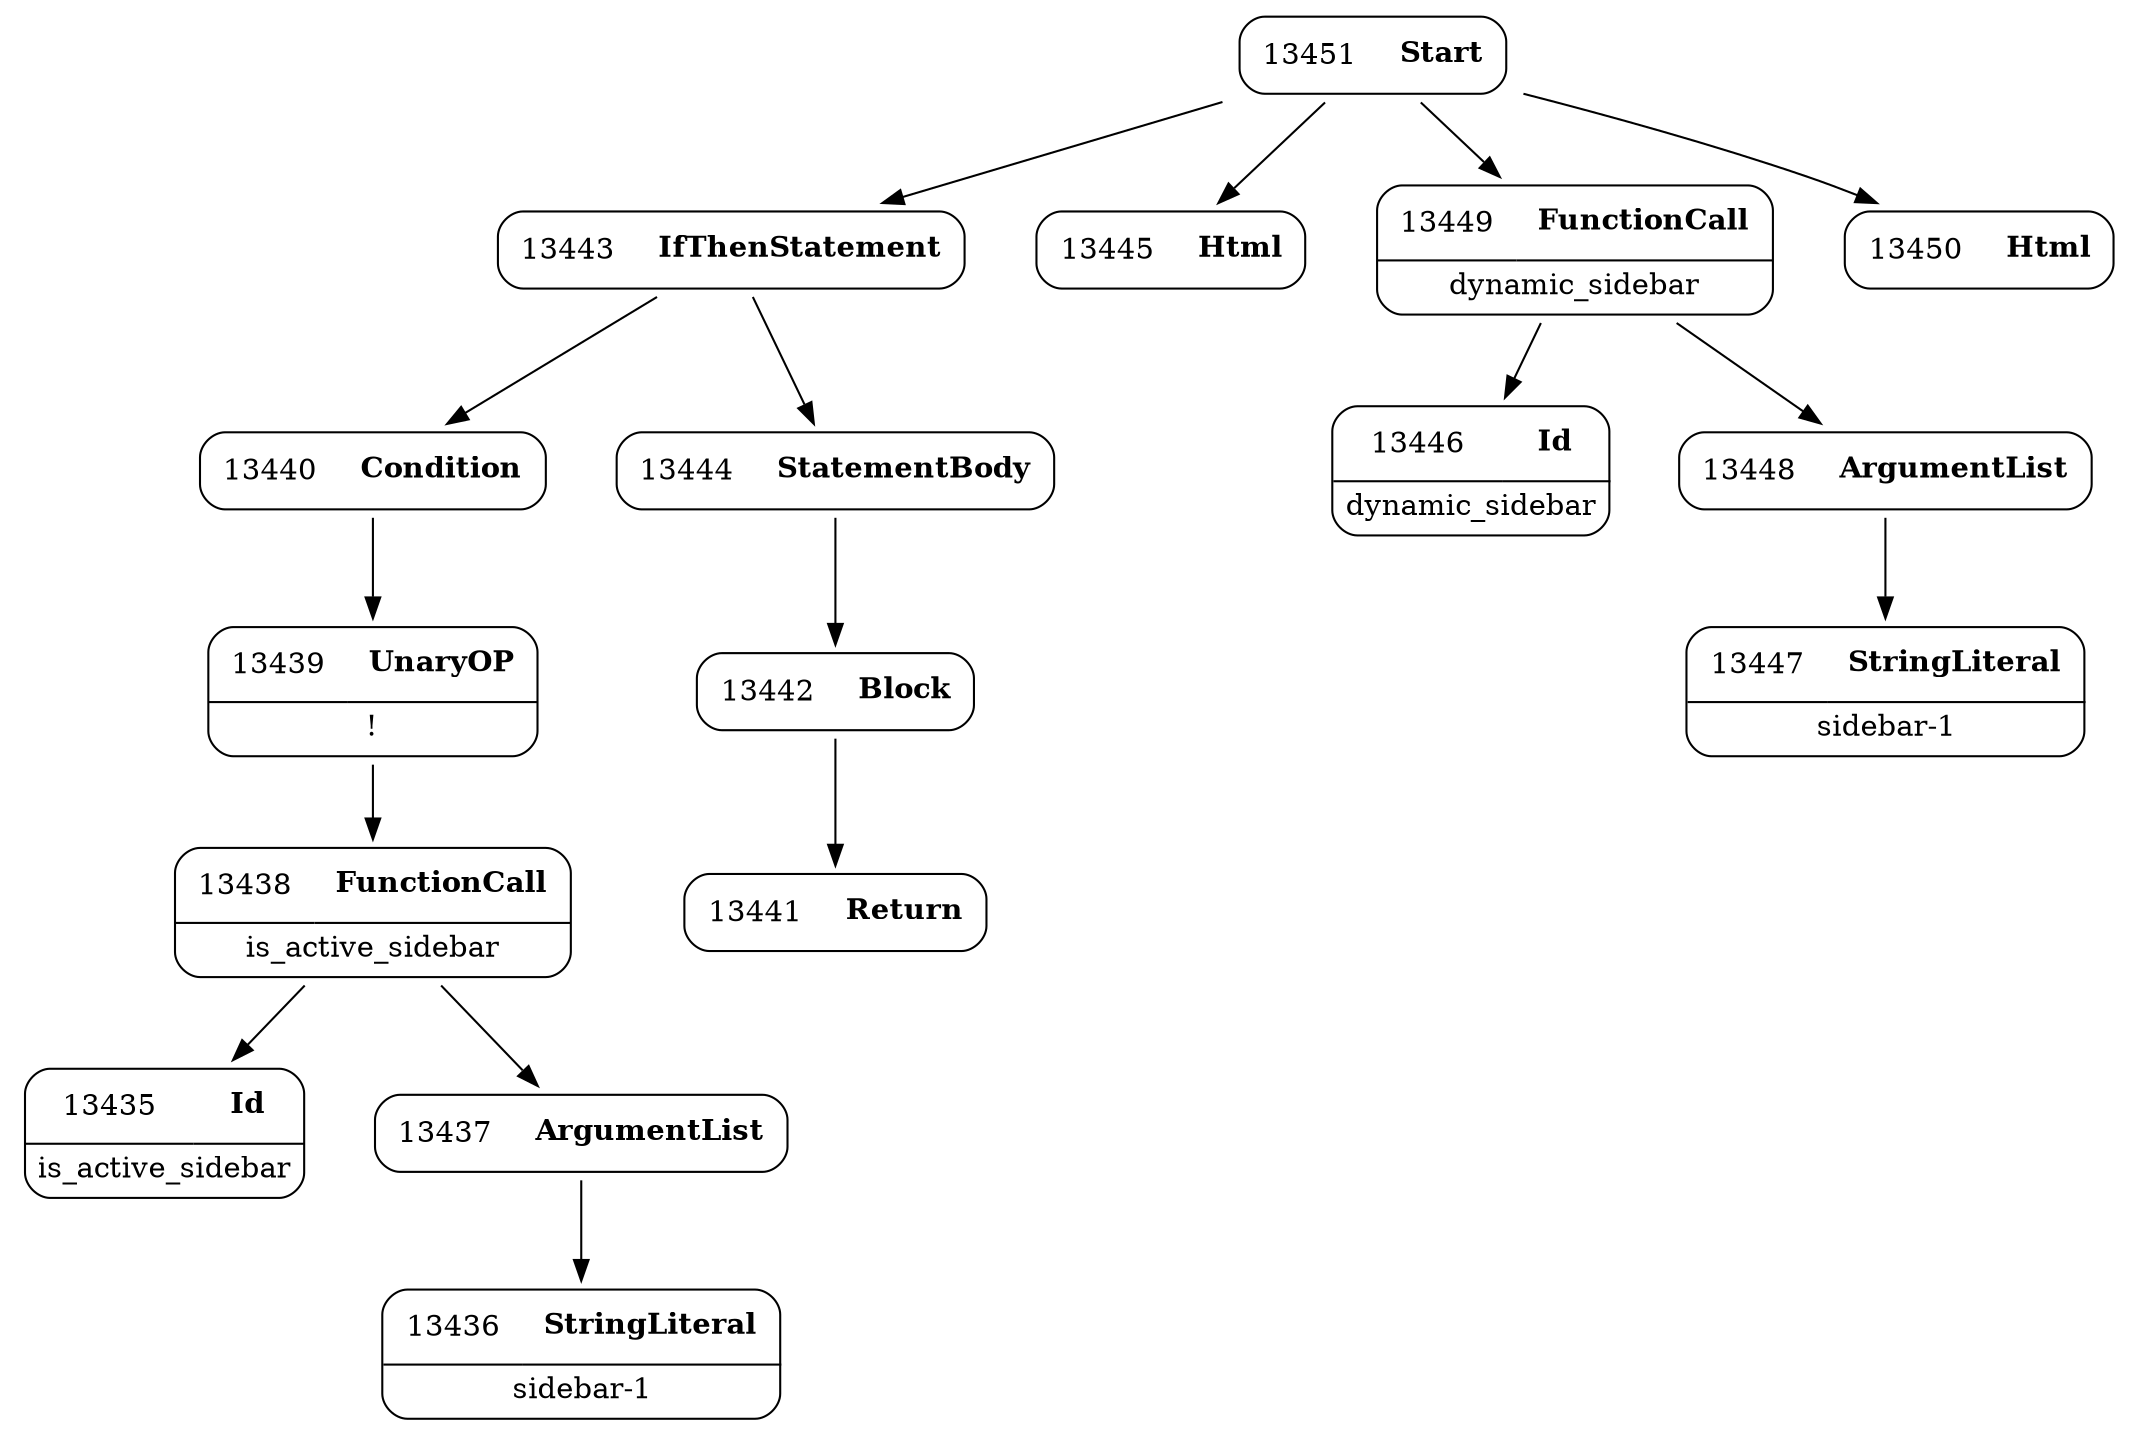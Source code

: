 digraph ast {
node [shape=none];
13440 [label=<<TABLE border='1' cellspacing='0' cellpadding='10' style='rounded' ><TR><TD border='0'>13440</TD><TD border='0'><B>Condition</B></TD></TR></TABLE>>];
13440 -> 13439 [weight=2];
13441 [label=<<TABLE border='1' cellspacing='0' cellpadding='10' style='rounded' ><TR><TD border='0'>13441</TD><TD border='0'><B>Return</B></TD></TR></TABLE>>];
13442 [label=<<TABLE border='1' cellspacing='0' cellpadding='10' style='rounded' ><TR><TD border='0'>13442</TD><TD border='0'><B>Block</B></TD></TR></TABLE>>];
13442 -> 13441 [weight=2];
13443 [label=<<TABLE border='1' cellspacing='0' cellpadding='10' style='rounded' ><TR><TD border='0'>13443</TD><TD border='0'><B>IfThenStatement</B></TD></TR></TABLE>>];
13443 -> 13440 [weight=2];
13443 -> 13444 [weight=2];
13444 [label=<<TABLE border='1' cellspacing='0' cellpadding='10' style='rounded' ><TR><TD border='0'>13444</TD><TD border='0'><B>StatementBody</B></TD></TR></TABLE>>];
13444 -> 13442 [weight=2];
13445 [label=<<TABLE border='1' cellspacing='0' cellpadding='10' style='rounded' ><TR><TD border='0'>13445</TD><TD border='0'><B>Html</B></TD></TR></TABLE>>];
13446 [label=<<TABLE border='1' cellspacing='0' cellpadding='10' style='rounded' ><TR><TD border='0'>13446</TD><TD border='0'><B>Id</B></TD></TR><HR/><TR><TD border='0' cellpadding='5' colspan='2'>dynamic_sidebar</TD></TR></TABLE>>];
13447 [label=<<TABLE border='1' cellspacing='0' cellpadding='10' style='rounded' ><TR><TD border='0'>13447</TD><TD border='0'><B>StringLiteral</B></TD></TR><HR/><TR><TD border='0' cellpadding='5' colspan='2'>sidebar-1</TD></TR></TABLE>>];
13448 [label=<<TABLE border='1' cellspacing='0' cellpadding='10' style='rounded' ><TR><TD border='0'>13448</TD><TD border='0'><B>ArgumentList</B></TD></TR></TABLE>>];
13448 -> 13447 [weight=2];
13449 [label=<<TABLE border='1' cellspacing='0' cellpadding='10' style='rounded' ><TR><TD border='0'>13449</TD><TD border='0'><B>FunctionCall</B></TD></TR><HR/><TR><TD border='0' cellpadding='5' colspan='2'>dynamic_sidebar</TD></TR></TABLE>>];
13449 -> 13446 [weight=2];
13449 -> 13448 [weight=2];
13450 [label=<<TABLE border='1' cellspacing='0' cellpadding='10' style='rounded' ><TR><TD border='0'>13450</TD><TD border='0'><B>Html</B></TD></TR></TABLE>>];
13451 [label=<<TABLE border='1' cellspacing='0' cellpadding='10' style='rounded' ><TR><TD border='0'>13451</TD><TD border='0'><B>Start</B></TD></TR></TABLE>>];
13451 -> 13443 [weight=2];
13451 -> 13445 [weight=2];
13451 -> 13449 [weight=2];
13451 -> 13450 [weight=2];
13435 [label=<<TABLE border='1' cellspacing='0' cellpadding='10' style='rounded' ><TR><TD border='0'>13435</TD><TD border='0'><B>Id</B></TD></TR><HR/><TR><TD border='0' cellpadding='5' colspan='2'>is_active_sidebar</TD></TR></TABLE>>];
13436 [label=<<TABLE border='1' cellspacing='0' cellpadding='10' style='rounded' ><TR><TD border='0'>13436</TD><TD border='0'><B>StringLiteral</B></TD></TR><HR/><TR><TD border='0' cellpadding='5' colspan='2'>sidebar-1</TD></TR></TABLE>>];
13437 [label=<<TABLE border='1' cellspacing='0' cellpadding='10' style='rounded' ><TR><TD border='0'>13437</TD><TD border='0'><B>ArgumentList</B></TD></TR></TABLE>>];
13437 -> 13436 [weight=2];
13438 [label=<<TABLE border='1' cellspacing='0' cellpadding='10' style='rounded' ><TR><TD border='0'>13438</TD><TD border='0'><B>FunctionCall</B></TD></TR><HR/><TR><TD border='0' cellpadding='5' colspan='2'>is_active_sidebar</TD></TR></TABLE>>];
13438 -> 13435 [weight=2];
13438 -> 13437 [weight=2];
13439 [label=<<TABLE border='1' cellspacing='0' cellpadding='10' style='rounded' ><TR><TD border='0'>13439</TD><TD border='0'><B>UnaryOP</B></TD></TR><HR/><TR><TD border='0' cellpadding='5' colspan='2'>!</TD></TR></TABLE>>];
13439 -> 13438 [weight=2];
}
